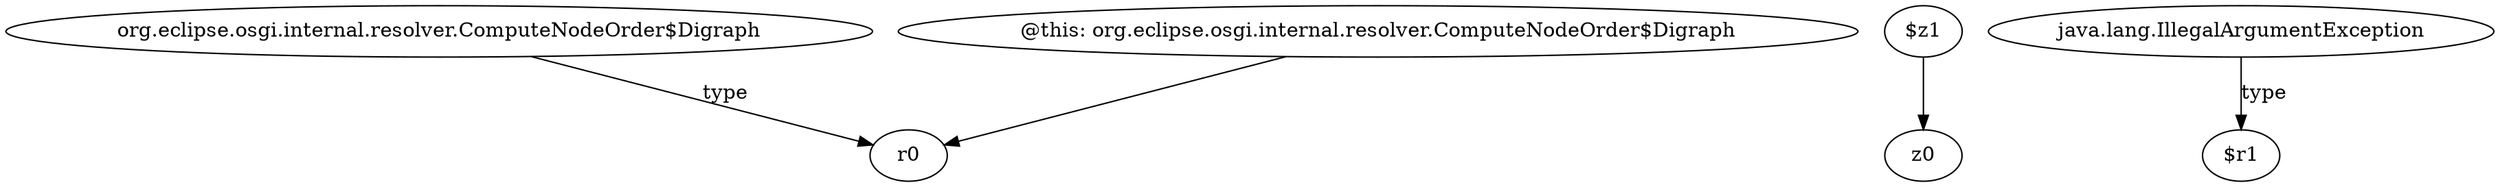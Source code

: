 digraph g {
0[label="org.eclipse.osgi.internal.resolver.ComputeNodeOrder$Digraph"]
1[label="r0"]
0->1[label="type"]
2[label="$z1"]
3[label="z0"]
2->3[label=""]
4[label="@this: org.eclipse.osgi.internal.resolver.ComputeNodeOrder$Digraph"]
4->1[label=""]
5[label="java.lang.IllegalArgumentException"]
6[label="$r1"]
5->6[label="type"]
}